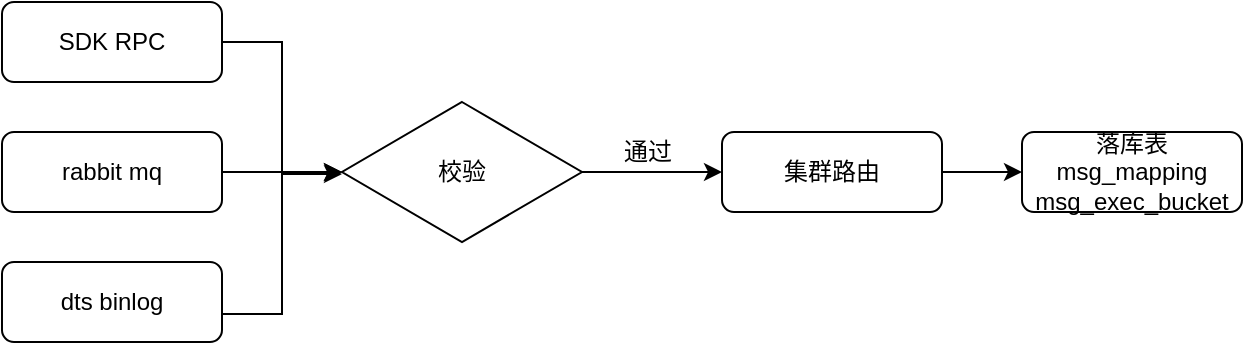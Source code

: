 <mxfile version="11.0.5" type="github"><diagram id="VRkw6TFx4P3SkSiVaPVS" name="Page-1"><mxGraphModel dx="1422" dy="884" grid="1" gridSize="10" guides="1" tooltips="1" connect="1" arrows="1" fold="1" page="1" pageScale="1" pageWidth="827" pageHeight="1169" math="0" shadow="0"><root><mxCell id="0"/><mxCell id="1" parent="0"/><mxCell id="MDWFWqtMElBs816VETeW-6" style="edgeStyle=orthogonalEdgeStyle;rounded=0;orthogonalLoop=1;jettySize=auto;html=1;exitX=1;exitY=0.5;exitDx=0;exitDy=0;entryX=0;entryY=0.5;entryDx=0;entryDy=0;" edge="1" parent="1" source="MDWFWqtMElBs816VETeW-1" target="MDWFWqtMElBs816VETeW-5"><mxGeometry relative="1" as="geometry"/></mxCell><mxCell id="MDWFWqtMElBs816VETeW-1" value="SDK RPC" style="rounded=1;whiteSpace=wrap;html=1;" vertex="1" parent="1"><mxGeometry x="70" y="90" width="110" height="40" as="geometry"/></mxCell><mxCell id="MDWFWqtMElBs816VETeW-7" style="edgeStyle=orthogonalEdgeStyle;rounded=0;orthogonalLoop=1;jettySize=auto;html=1;exitX=1;exitY=0.5;exitDx=0;exitDy=0;" edge="1" parent="1" source="MDWFWqtMElBs816VETeW-3"><mxGeometry relative="1" as="geometry"><mxPoint x="240" y="175" as="targetPoint"/></mxGeometry></mxCell><mxCell id="MDWFWqtMElBs816VETeW-3" value="rabbit mq" style="rounded=1;whiteSpace=wrap;html=1;" vertex="1" parent="1"><mxGeometry x="70" y="155" width="110" height="40" as="geometry"/></mxCell><mxCell id="MDWFWqtMElBs816VETeW-8" style="edgeStyle=orthogonalEdgeStyle;rounded=0;orthogonalLoop=1;jettySize=auto;html=1;exitX=1;exitY=0.5;exitDx=0;exitDy=0;" edge="1" parent="1" source="MDWFWqtMElBs816VETeW-4"><mxGeometry relative="1" as="geometry"><mxPoint x="240" y="176" as="targetPoint"/><mxPoint x="350" y="280" as="sourcePoint"/><Array as="points"><mxPoint x="180" y="246"/><mxPoint x="210" y="246"/><mxPoint x="210" y="176"/></Array></mxGeometry></mxCell><mxCell id="MDWFWqtMElBs816VETeW-4" value="dts binlog" style="rounded=1;whiteSpace=wrap;html=1;" vertex="1" parent="1"><mxGeometry x="70" y="220" width="110" height="40" as="geometry"/></mxCell><mxCell id="MDWFWqtMElBs816VETeW-11" style="edgeStyle=orthogonalEdgeStyle;rounded=0;orthogonalLoop=1;jettySize=auto;html=1;exitX=1;exitY=0.5;exitDx=0;exitDy=0;entryX=0;entryY=0.5;entryDx=0;entryDy=0;" edge="1" parent="1" source="MDWFWqtMElBs816VETeW-5" target="MDWFWqtMElBs816VETeW-10"><mxGeometry relative="1" as="geometry"/></mxCell><mxCell id="MDWFWqtMElBs816VETeW-5" value="校验" style="rhombus;whiteSpace=wrap;html=1;" vertex="1" parent="1"><mxGeometry x="240" y="140" width="120" height="70" as="geometry"/></mxCell><mxCell id="MDWFWqtMElBs816VETeW-14" style="edgeStyle=orthogonalEdgeStyle;rounded=0;orthogonalLoop=1;jettySize=auto;html=1;exitX=1;exitY=0.5;exitDx=0;exitDy=0;entryX=0;entryY=0.5;entryDx=0;entryDy=0;" edge="1" parent="1" source="MDWFWqtMElBs816VETeW-10" target="MDWFWqtMElBs816VETeW-13"><mxGeometry relative="1" as="geometry"/></mxCell><mxCell id="MDWFWqtMElBs816VETeW-10" value="集群路由" style="rounded=1;whiteSpace=wrap;html=1;" vertex="1" parent="1"><mxGeometry x="430" y="155" width="110" height="40" as="geometry"/></mxCell><mxCell id="MDWFWqtMElBs816VETeW-12" value="通过" style="text;html=1;strokeColor=none;fillColor=none;align=center;verticalAlign=middle;whiteSpace=wrap;rounded=0;" vertex="1" parent="1"><mxGeometry x="373" y="155" width="40" height="20" as="geometry"/></mxCell><mxCell id="MDWFWqtMElBs816VETeW-13" value="落库表&lt;br&gt;msg_mapping&lt;br&gt;msg_exec_bucket" style="rounded=1;whiteSpace=wrap;html=1;" vertex="1" parent="1"><mxGeometry x="580" y="155" width="110" height="40" as="geometry"/></mxCell></root></mxGraphModel></diagram></mxfile>